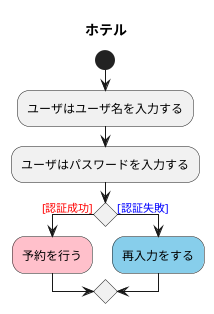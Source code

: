 @startuml ホテル
title ホテル
start
:ユーザはユーザ名を入力する;
:ユーザはパスワードを入力する;
if () is (<color:red>[認証成功]) then
#Pink:予約を行う;
else (<color:blue>[認証失敗])
#skyblue:再入力をする;
@enduml